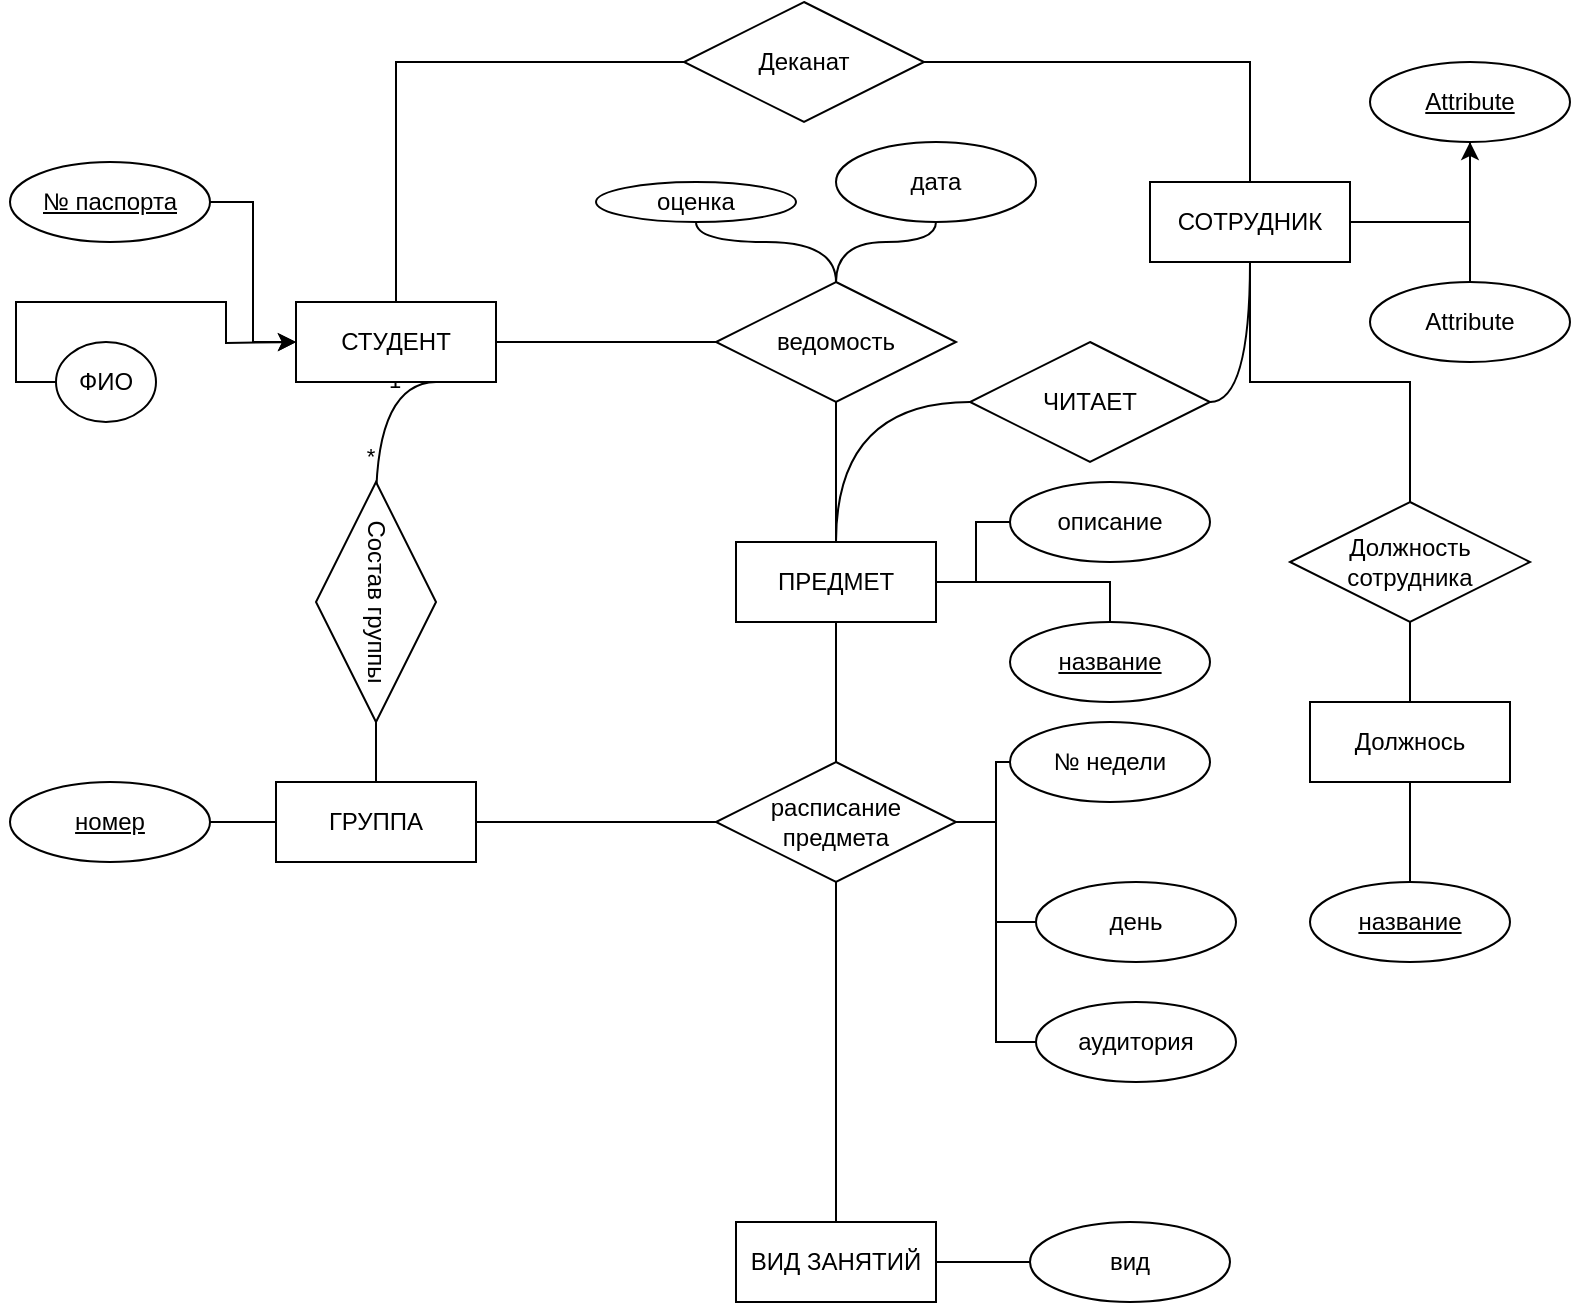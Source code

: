 <mxfile version="24.7.10">
  <diagram name="Страница — 1" id="jzPGux5D2W5RMZDrH1yA">
    <mxGraphModel dx="1367" dy="499" grid="1" gridSize="10" guides="1" tooltips="1" connect="1" arrows="1" fold="1" page="1" pageScale="1" pageWidth="827" pageHeight="1169" math="0" shadow="0">
      <root>
        <mxCell id="0" />
        <mxCell id="1" parent="0" />
        <mxCell id="UhJe2tqmfklhm3FNjhYQ-12" style="edgeStyle=orthogonalEdgeStyle;rounded=0;orthogonalLoop=1;jettySize=auto;html=1;exitX=0;exitY=0.5;exitDx=0;exitDy=0;" edge="1" parent="1" source="UhJe2tqmfklhm3FNjhYQ-1">
          <mxGeometry relative="1" as="geometry">
            <mxPoint x="-667" y="180" as="targetPoint" />
          </mxGeometry>
        </mxCell>
        <mxCell id="UhJe2tqmfklhm3FNjhYQ-1" value="ФИО" style="ellipse;whiteSpace=wrap;html=1;align=center;rotation=0;" vertex="1" parent="1">
          <mxGeometry x="-787" y="180" width="50" height="40" as="geometry" />
        </mxCell>
        <mxCell id="UhJe2tqmfklhm3FNjhYQ-11" style="edgeStyle=orthogonalEdgeStyle;rounded=0;orthogonalLoop=1;jettySize=auto;html=1;exitX=1;exitY=0.5;exitDx=0;exitDy=0;entryX=0;entryY=0.5;entryDx=0;entryDy=0;" edge="1" parent="1" source="UhJe2tqmfklhm3FNjhYQ-2" target="UhJe2tqmfklhm3FNjhYQ-4">
          <mxGeometry relative="1" as="geometry" />
        </mxCell>
        <mxCell id="UhJe2tqmfklhm3FNjhYQ-2" value="№ паспорта" style="ellipse;whiteSpace=wrap;html=1;align=center;fontStyle=4;" vertex="1" parent="1">
          <mxGeometry x="-810" y="90" width="100" height="40" as="geometry" />
        </mxCell>
        <mxCell id="UhJe2tqmfklhm3FNjhYQ-6" style="edgeStyle=orthogonalEdgeStyle;rounded=0;orthogonalLoop=1;jettySize=auto;html=1;exitX=1;exitY=0.5;exitDx=0;exitDy=0;entryX=0;entryY=0.5;entryDx=0;entryDy=0;endArrow=none;endFill=0;curved=1;" edge="1" parent="1">
          <mxGeometry relative="1" as="geometry">
            <mxPoint x="-597" y="200" as="sourcePoint" />
            <mxPoint x="-627" y="260" as="targetPoint" />
          </mxGeometry>
        </mxCell>
        <mxCell id="UhJe2tqmfklhm3FNjhYQ-9" value="1" style="edgeLabel;html=1;align=center;verticalAlign=middle;resizable=0;points=[];" vertex="1" connectable="0" parent="UhJe2tqmfklhm3FNjhYQ-6">
          <mxGeometry x="-0.514" y="-2" relative="1" as="geometry">
            <mxPoint as="offset" />
          </mxGeometry>
        </mxCell>
        <mxCell id="UhJe2tqmfklhm3FNjhYQ-10" value="*" style="edgeLabel;html=1;align=center;verticalAlign=middle;resizable=0;points=[];" vertex="1" connectable="0" parent="UhJe2tqmfklhm3FNjhYQ-6">
          <mxGeometry x="0.471" y="-3" relative="1" as="geometry">
            <mxPoint as="offset" />
          </mxGeometry>
        </mxCell>
        <mxCell id="UhJe2tqmfklhm3FNjhYQ-23" style="edgeStyle=orthogonalEdgeStyle;rounded=0;orthogonalLoop=1;jettySize=auto;html=1;exitX=1;exitY=0.5;exitDx=0;exitDy=0;entryX=0;entryY=0.5;entryDx=0;entryDy=0;endArrow=none;endFill=0;" edge="1" parent="1" source="UhJe2tqmfklhm3FNjhYQ-4" target="UhJe2tqmfklhm3FNjhYQ-22">
          <mxGeometry relative="1" as="geometry" />
        </mxCell>
        <mxCell id="UhJe2tqmfklhm3FNjhYQ-32" style="edgeStyle=orthogonalEdgeStyle;rounded=0;orthogonalLoop=1;jettySize=auto;html=1;exitX=0.5;exitY=0;exitDx=0;exitDy=0;entryX=0;entryY=0.5;entryDx=0;entryDy=0;endArrow=none;endFill=0;" edge="1" parent="1" source="UhJe2tqmfklhm3FNjhYQ-4" target="UhJe2tqmfklhm3FNjhYQ-30">
          <mxGeometry relative="1" as="geometry" />
        </mxCell>
        <mxCell id="UhJe2tqmfklhm3FNjhYQ-4" value="СТУДЕНТ" style="whiteSpace=wrap;html=1;align=center;" vertex="1" parent="1">
          <mxGeometry x="-667" y="160" width="100" height="40" as="geometry" />
        </mxCell>
        <mxCell id="UhJe2tqmfklhm3FNjhYQ-15" style="edgeStyle=orthogonalEdgeStyle;rounded=0;orthogonalLoop=1;jettySize=auto;html=1;exitX=1;exitY=0.5;exitDx=0;exitDy=0;entryX=0.5;entryY=0;entryDx=0;entryDy=0;endArrow=none;endFill=0;" edge="1" parent="1" source="UhJe2tqmfklhm3FNjhYQ-5" target="UhJe2tqmfklhm3FNjhYQ-13">
          <mxGeometry relative="1" as="geometry" />
        </mxCell>
        <mxCell id="UhJe2tqmfklhm3FNjhYQ-5" value="&lt;div&gt;Состав группы&lt;/div&gt;" style="shape=rhombus;perimeter=rhombusPerimeter;whiteSpace=wrap;html=1;align=center;rotation=90;" vertex="1" parent="1">
          <mxGeometry x="-687" y="280" width="120" height="60" as="geometry" />
        </mxCell>
        <mxCell id="UhJe2tqmfklhm3FNjhYQ-18" style="edgeStyle=orthogonalEdgeStyle;rounded=0;orthogonalLoop=1;jettySize=auto;html=1;exitX=0;exitY=0.5;exitDx=0;exitDy=0;entryX=1;entryY=0.5;entryDx=0;entryDy=0;endArrow=none;endFill=0;" edge="1" parent="1" source="UhJe2tqmfklhm3FNjhYQ-13" target="UhJe2tqmfklhm3FNjhYQ-17">
          <mxGeometry relative="1" as="geometry" />
        </mxCell>
        <mxCell id="UhJe2tqmfklhm3FNjhYQ-20" style="edgeStyle=orthogonalEdgeStyle;rounded=0;orthogonalLoop=1;jettySize=auto;html=1;exitX=1;exitY=0.5;exitDx=0;exitDy=0;entryX=0;entryY=0.5;entryDx=0;entryDy=0;endArrow=none;endFill=0;" edge="1" parent="1" source="UhJe2tqmfklhm3FNjhYQ-13" target="UhJe2tqmfklhm3FNjhYQ-19">
          <mxGeometry relative="1" as="geometry" />
        </mxCell>
        <mxCell id="UhJe2tqmfklhm3FNjhYQ-13" value="ГРУППА" style="whiteSpace=wrap;html=1;align=center;" vertex="1" parent="1">
          <mxGeometry x="-677" y="400" width="100" height="40" as="geometry" />
        </mxCell>
        <mxCell id="UhJe2tqmfklhm3FNjhYQ-17" value="номер" style="ellipse;whiteSpace=wrap;html=1;align=center;fontStyle=4;" vertex="1" parent="1">
          <mxGeometry x="-810" y="400" width="100" height="40" as="geometry" />
        </mxCell>
        <mxCell id="UhJe2tqmfklhm3FNjhYQ-24" style="edgeStyle=orthogonalEdgeStyle;rounded=0;orthogonalLoop=1;jettySize=auto;html=1;exitX=0.5;exitY=0;exitDx=0;exitDy=0;entryX=0.5;entryY=1;entryDx=0;entryDy=0;endArrow=none;endFill=0;" edge="1" parent="1" source="UhJe2tqmfklhm3FNjhYQ-19" target="UhJe2tqmfklhm3FNjhYQ-21">
          <mxGeometry relative="1" as="geometry" />
        </mxCell>
        <mxCell id="UhJe2tqmfklhm3FNjhYQ-56" style="edgeStyle=orthogonalEdgeStyle;rounded=0;orthogonalLoop=1;jettySize=auto;html=1;exitX=1;exitY=0.5;exitDx=0;exitDy=0;entryX=0;entryY=0.5;entryDx=0;entryDy=0;strokeColor=none;endArrow=none;endFill=0;" edge="1" parent="1" source="UhJe2tqmfklhm3FNjhYQ-19" target="UhJe2tqmfklhm3FNjhYQ-55">
          <mxGeometry relative="1" as="geometry" />
        </mxCell>
        <mxCell id="UhJe2tqmfklhm3FNjhYQ-57" style="edgeStyle=orthogonalEdgeStyle;rounded=0;orthogonalLoop=1;jettySize=auto;html=1;exitX=1;exitY=0.5;exitDx=0;exitDy=0;entryX=0;entryY=0.5;entryDx=0;entryDy=0;endArrow=none;endFill=0;" edge="1" parent="1" source="UhJe2tqmfklhm3FNjhYQ-19" target="UhJe2tqmfklhm3FNjhYQ-53">
          <mxGeometry relative="1" as="geometry" />
        </mxCell>
        <mxCell id="UhJe2tqmfklhm3FNjhYQ-58" style="edgeStyle=orthogonalEdgeStyle;rounded=0;orthogonalLoop=1;jettySize=auto;html=1;exitX=1;exitY=0.5;exitDx=0;exitDy=0;entryX=0;entryY=0.5;entryDx=0;entryDy=0;endArrow=none;endFill=0;" edge="1" parent="1" source="UhJe2tqmfklhm3FNjhYQ-19" target="UhJe2tqmfklhm3FNjhYQ-54">
          <mxGeometry relative="1" as="geometry" />
        </mxCell>
        <mxCell id="UhJe2tqmfklhm3FNjhYQ-60" style="edgeStyle=orthogonalEdgeStyle;rounded=0;orthogonalLoop=1;jettySize=auto;html=1;exitX=0.5;exitY=1;exitDx=0;exitDy=0;entryX=0.5;entryY=0;entryDx=0;entryDy=0;endArrow=none;endFill=0;" edge="1" parent="1" source="UhJe2tqmfklhm3FNjhYQ-19" target="UhJe2tqmfklhm3FNjhYQ-59">
          <mxGeometry relative="1" as="geometry" />
        </mxCell>
        <mxCell id="UhJe2tqmfklhm3FNjhYQ-63" style="edgeStyle=orthogonalEdgeStyle;rounded=0;orthogonalLoop=1;jettySize=auto;html=1;exitX=1;exitY=0.5;exitDx=0;exitDy=0;entryX=0;entryY=0.5;entryDx=0;entryDy=0;endArrow=none;endFill=0;" edge="1" parent="1" source="UhJe2tqmfklhm3FNjhYQ-19" target="UhJe2tqmfklhm3FNjhYQ-55">
          <mxGeometry relative="1" as="geometry" />
        </mxCell>
        <mxCell id="UhJe2tqmfklhm3FNjhYQ-19" value="расписание предмета" style="shape=rhombus;perimeter=rhombusPerimeter;whiteSpace=wrap;html=1;align=center;" vertex="1" parent="1">
          <mxGeometry x="-457" y="390" width="120" height="60" as="geometry" />
        </mxCell>
        <mxCell id="UhJe2tqmfklhm3FNjhYQ-25" value="" style="edgeStyle=orthogonalEdgeStyle;rounded=0;orthogonalLoop=1;jettySize=auto;html=1;endArrow=none;endFill=0;" edge="1" parent="1" source="UhJe2tqmfklhm3FNjhYQ-21" target="UhJe2tqmfklhm3FNjhYQ-22">
          <mxGeometry relative="1" as="geometry" />
        </mxCell>
        <mxCell id="UhJe2tqmfklhm3FNjhYQ-35" style="edgeStyle=orthogonalEdgeStyle;rounded=0;orthogonalLoop=1;jettySize=auto;html=1;exitX=0.5;exitY=0;exitDx=0;exitDy=0;entryX=0;entryY=0.5;entryDx=0;entryDy=0;curved=1;endArrow=none;endFill=0;" edge="1" parent="1" source="UhJe2tqmfklhm3FNjhYQ-21" target="UhJe2tqmfklhm3FNjhYQ-34">
          <mxGeometry relative="1" as="geometry" />
        </mxCell>
        <mxCell id="UhJe2tqmfklhm3FNjhYQ-51" style="edgeStyle=orthogonalEdgeStyle;rounded=0;orthogonalLoop=1;jettySize=auto;html=1;exitX=1;exitY=0.5;exitDx=0;exitDy=0;entryX=0;entryY=0.5;entryDx=0;entryDy=0;endArrow=none;endFill=0;" edge="1" parent="1" source="UhJe2tqmfklhm3FNjhYQ-21" target="UhJe2tqmfklhm3FNjhYQ-49">
          <mxGeometry relative="1" as="geometry" />
        </mxCell>
        <mxCell id="UhJe2tqmfklhm3FNjhYQ-52" style="edgeStyle=orthogonalEdgeStyle;rounded=0;orthogonalLoop=1;jettySize=auto;html=1;exitX=1;exitY=0.5;exitDx=0;exitDy=0;entryX=0.5;entryY=0;entryDx=0;entryDy=0;endArrow=none;endFill=0;" edge="1" parent="1" source="UhJe2tqmfklhm3FNjhYQ-21" target="UhJe2tqmfklhm3FNjhYQ-50">
          <mxGeometry relative="1" as="geometry" />
        </mxCell>
        <mxCell id="UhJe2tqmfklhm3FNjhYQ-21" value="ПРЕДМЕТ" style="whiteSpace=wrap;html=1;align=center;" vertex="1" parent="1">
          <mxGeometry x="-447" y="280" width="100" height="40" as="geometry" />
        </mxCell>
        <mxCell id="UhJe2tqmfklhm3FNjhYQ-28" style="edgeStyle=orthogonalEdgeStyle;rounded=0;orthogonalLoop=1;jettySize=auto;html=1;exitX=0.5;exitY=0;exitDx=0;exitDy=0;entryX=0.5;entryY=1;entryDx=0;entryDy=0;endArrow=none;endFill=0;curved=1;" edge="1" parent="1" source="UhJe2tqmfklhm3FNjhYQ-22" target="UhJe2tqmfklhm3FNjhYQ-27">
          <mxGeometry relative="1" as="geometry" />
        </mxCell>
        <mxCell id="UhJe2tqmfklhm3FNjhYQ-29" style="edgeStyle=orthogonalEdgeStyle;rounded=0;orthogonalLoop=1;jettySize=auto;html=1;exitX=0.5;exitY=0;exitDx=0;exitDy=0;entryX=0.5;entryY=1;entryDx=0;entryDy=0;endArrow=none;endFill=0;curved=1;" edge="1" parent="1" source="UhJe2tqmfklhm3FNjhYQ-22" target="UhJe2tqmfklhm3FNjhYQ-26">
          <mxGeometry relative="1" as="geometry" />
        </mxCell>
        <mxCell id="UhJe2tqmfklhm3FNjhYQ-22" value="ведомость" style="shape=rhombus;perimeter=rhombusPerimeter;whiteSpace=wrap;html=1;align=center;" vertex="1" parent="1">
          <mxGeometry x="-457" y="150" width="120" height="60" as="geometry" />
        </mxCell>
        <mxCell id="UhJe2tqmfklhm3FNjhYQ-26" value="дата" style="ellipse;whiteSpace=wrap;html=1;align=center;" vertex="1" parent="1">
          <mxGeometry x="-397" y="80" width="100" height="40" as="geometry" />
        </mxCell>
        <mxCell id="UhJe2tqmfklhm3FNjhYQ-27" value="оценка" style="ellipse;whiteSpace=wrap;html=1;align=center;" vertex="1" parent="1">
          <mxGeometry x="-517" y="100" width="100" height="20" as="geometry" />
        </mxCell>
        <mxCell id="UhJe2tqmfklhm3FNjhYQ-33" style="edgeStyle=orthogonalEdgeStyle;rounded=0;orthogonalLoop=1;jettySize=auto;html=1;exitX=1;exitY=0.5;exitDx=0;exitDy=0;entryX=0.5;entryY=0;entryDx=0;entryDy=0;endArrow=none;endFill=0;" edge="1" parent="1" source="UhJe2tqmfklhm3FNjhYQ-30" target="UhJe2tqmfklhm3FNjhYQ-31">
          <mxGeometry relative="1" as="geometry" />
        </mxCell>
        <mxCell id="UhJe2tqmfklhm3FNjhYQ-30" value="Деканат" style="shape=rhombus;perimeter=rhombusPerimeter;whiteSpace=wrap;html=1;align=center;" vertex="1" parent="1">
          <mxGeometry x="-473" y="10" width="120" height="60" as="geometry" />
        </mxCell>
        <mxCell id="UhJe2tqmfklhm3FNjhYQ-40" style="edgeStyle=orthogonalEdgeStyle;rounded=0;orthogonalLoop=1;jettySize=auto;html=1;exitX=1;exitY=0.5;exitDx=0;exitDy=0;" edge="1" parent="1" source="UhJe2tqmfklhm3FNjhYQ-31" target="UhJe2tqmfklhm3FNjhYQ-38">
          <mxGeometry relative="1" as="geometry" />
        </mxCell>
        <mxCell id="UhJe2tqmfklhm3FNjhYQ-41" style="edgeStyle=orthogonalEdgeStyle;rounded=0;orthogonalLoop=1;jettySize=auto;html=1;exitX=1;exitY=0.5;exitDx=0;exitDy=0;endArrow=none;endFill=0;" edge="1" parent="1" source="UhJe2tqmfklhm3FNjhYQ-31" target="UhJe2tqmfklhm3FNjhYQ-39">
          <mxGeometry relative="1" as="geometry" />
        </mxCell>
        <mxCell id="UhJe2tqmfklhm3FNjhYQ-43" style="edgeStyle=orthogonalEdgeStyle;rounded=0;orthogonalLoop=1;jettySize=auto;html=1;exitX=0.5;exitY=1;exitDx=0;exitDy=0;entryX=0.5;entryY=0;entryDx=0;entryDy=0;endArrow=none;endFill=0;" edge="1" parent="1" source="UhJe2tqmfklhm3FNjhYQ-31" target="UhJe2tqmfklhm3FNjhYQ-42">
          <mxGeometry relative="1" as="geometry" />
        </mxCell>
        <mxCell id="UhJe2tqmfklhm3FNjhYQ-31" value="СОТРУДНИК" style="whiteSpace=wrap;html=1;align=center;" vertex="1" parent="1">
          <mxGeometry x="-240" y="100" width="100" height="40" as="geometry" />
        </mxCell>
        <mxCell id="UhJe2tqmfklhm3FNjhYQ-37" style="edgeStyle=orthogonalEdgeStyle;rounded=0;orthogonalLoop=1;jettySize=auto;html=1;exitX=1;exitY=0.5;exitDx=0;exitDy=0;entryX=0.5;entryY=1;entryDx=0;entryDy=0;curved=1;endArrow=none;endFill=0;" edge="1" parent="1" source="UhJe2tqmfklhm3FNjhYQ-34" target="UhJe2tqmfklhm3FNjhYQ-31">
          <mxGeometry relative="1" as="geometry" />
        </mxCell>
        <mxCell id="UhJe2tqmfklhm3FNjhYQ-34" value="ЧИТАЕТ" style="shape=rhombus;perimeter=rhombusPerimeter;whiteSpace=wrap;html=1;align=center;" vertex="1" parent="1">
          <mxGeometry x="-330" y="180" width="120" height="60" as="geometry" />
        </mxCell>
        <mxCell id="UhJe2tqmfklhm3FNjhYQ-44" value="" style="edgeStyle=orthogonalEdgeStyle;rounded=0;orthogonalLoop=1;jettySize=auto;html=1;endArrow=none;endFill=0;" edge="1" parent="1" source="UhJe2tqmfklhm3FNjhYQ-38" target="UhJe2tqmfklhm3FNjhYQ-39">
          <mxGeometry relative="1" as="geometry" />
        </mxCell>
        <mxCell id="UhJe2tqmfklhm3FNjhYQ-38" value="Attribute" style="ellipse;whiteSpace=wrap;html=1;align=center;fontStyle=4;" vertex="1" parent="1">
          <mxGeometry x="-130" y="40" width="100" height="40" as="geometry" />
        </mxCell>
        <mxCell id="UhJe2tqmfklhm3FNjhYQ-39" value="Attribute" style="ellipse;whiteSpace=wrap;html=1;align=center;" vertex="1" parent="1">
          <mxGeometry x="-130" y="150" width="100" height="40" as="geometry" />
        </mxCell>
        <mxCell id="UhJe2tqmfklhm3FNjhYQ-47" style="edgeStyle=orthogonalEdgeStyle;rounded=0;orthogonalLoop=1;jettySize=auto;html=1;exitX=0.5;exitY=1;exitDx=0;exitDy=0;endArrow=none;endFill=0;" edge="1" parent="1" source="UhJe2tqmfklhm3FNjhYQ-42" target="UhJe2tqmfklhm3FNjhYQ-45">
          <mxGeometry relative="1" as="geometry" />
        </mxCell>
        <mxCell id="UhJe2tqmfklhm3FNjhYQ-42" value="Должность сотрудника" style="shape=rhombus;perimeter=rhombusPerimeter;whiteSpace=wrap;html=1;align=center;" vertex="1" parent="1">
          <mxGeometry x="-170" y="260" width="120" height="60" as="geometry" />
        </mxCell>
        <mxCell id="UhJe2tqmfklhm3FNjhYQ-48" style="edgeStyle=orthogonalEdgeStyle;rounded=0;orthogonalLoop=1;jettySize=auto;html=1;exitX=0.5;exitY=1;exitDx=0;exitDy=0;entryX=0.5;entryY=0;entryDx=0;entryDy=0;endArrow=none;endFill=0;" edge="1" parent="1" source="UhJe2tqmfklhm3FNjhYQ-45" target="UhJe2tqmfklhm3FNjhYQ-46">
          <mxGeometry relative="1" as="geometry" />
        </mxCell>
        <mxCell id="UhJe2tqmfklhm3FNjhYQ-45" value="Должнось" style="whiteSpace=wrap;html=1;align=center;" vertex="1" parent="1">
          <mxGeometry x="-160" y="360" width="100" height="40" as="geometry" />
        </mxCell>
        <mxCell id="UhJe2tqmfklhm3FNjhYQ-46" value="название" style="ellipse;whiteSpace=wrap;html=1;align=center;fontStyle=4;" vertex="1" parent="1">
          <mxGeometry x="-160" y="450" width="100" height="40" as="geometry" />
        </mxCell>
        <mxCell id="UhJe2tqmfklhm3FNjhYQ-49" value="описание" style="ellipse;whiteSpace=wrap;html=1;align=center;" vertex="1" parent="1">
          <mxGeometry x="-310" y="250" width="100" height="40" as="geometry" />
        </mxCell>
        <mxCell id="UhJe2tqmfklhm3FNjhYQ-50" value="название" style="ellipse;whiteSpace=wrap;html=1;align=center;fontStyle=4;" vertex="1" parent="1">
          <mxGeometry x="-310" y="320" width="100" height="40" as="geometry" />
        </mxCell>
        <mxCell id="UhJe2tqmfklhm3FNjhYQ-53" value="день" style="ellipse;whiteSpace=wrap;html=1;align=center;" vertex="1" parent="1">
          <mxGeometry x="-297" y="450" width="100" height="40" as="geometry" />
        </mxCell>
        <mxCell id="UhJe2tqmfklhm3FNjhYQ-54" value="аудитория" style="ellipse;whiteSpace=wrap;html=1;align=center;" vertex="1" parent="1">
          <mxGeometry x="-297" y="510" width="100" height="40" as="geometry" />
        </mxCell>
        <mxCell id="UhJe2tqmfklhm3FNjhYQ-55" value="№ недели" style="ellipse;whiteSpace=wrap;html=1;align=center;" vertex="1" parent="1">
          <mxGeometry x="-310" y="370" width="100" height="40" as="geometry" />
        </mxCell>
        <mxCell id="UhJe2tqmfklhm3FNjhYQ-62" style="edgeStyle=orthogonalEdgeStyle;rounded=0;orthogonalLoop=1;jettySize=auto;html=1;exitX=1;exitY=0.5;exitDx=0;exitDy=0;entryX=0;entryY=0.5;entryDx=0;entryDy=0;endArrow=none;endFill=0;" edge="1" parent="1" source="UhJe2tqmfklhm3FNjhYQ-59" target="UhJe2tqmfklhm3FNjhYQ-61">
          <mxGeometry relative="1" as="geometry" />
        </mxCell>
        <mxCell id="UhJe2tqmfklhm3FNjhYQ-59" value="ВИД ЗАНЯТИЙ" style="whiteSpace=wrap;html=1;align=center;" vertex="1" parent="1">
          <mxGeometry x="-447" y="620" width="100" height="40" as="geometry" />
        </mxCell>
        <mxCell id="UhJe2tqmfklhm3FNjhYQ-61" value="вид" style="ellipse;whiteSpace=wrap;html=1;align=center;" vertex="1" parent="1">
          <mxGeometry x="-300" y="620" width="100" height="40" as="geometry" />
        </mxCell>
      </root>
    </mxGraphModel>
  </diagram>
</mxfile>
